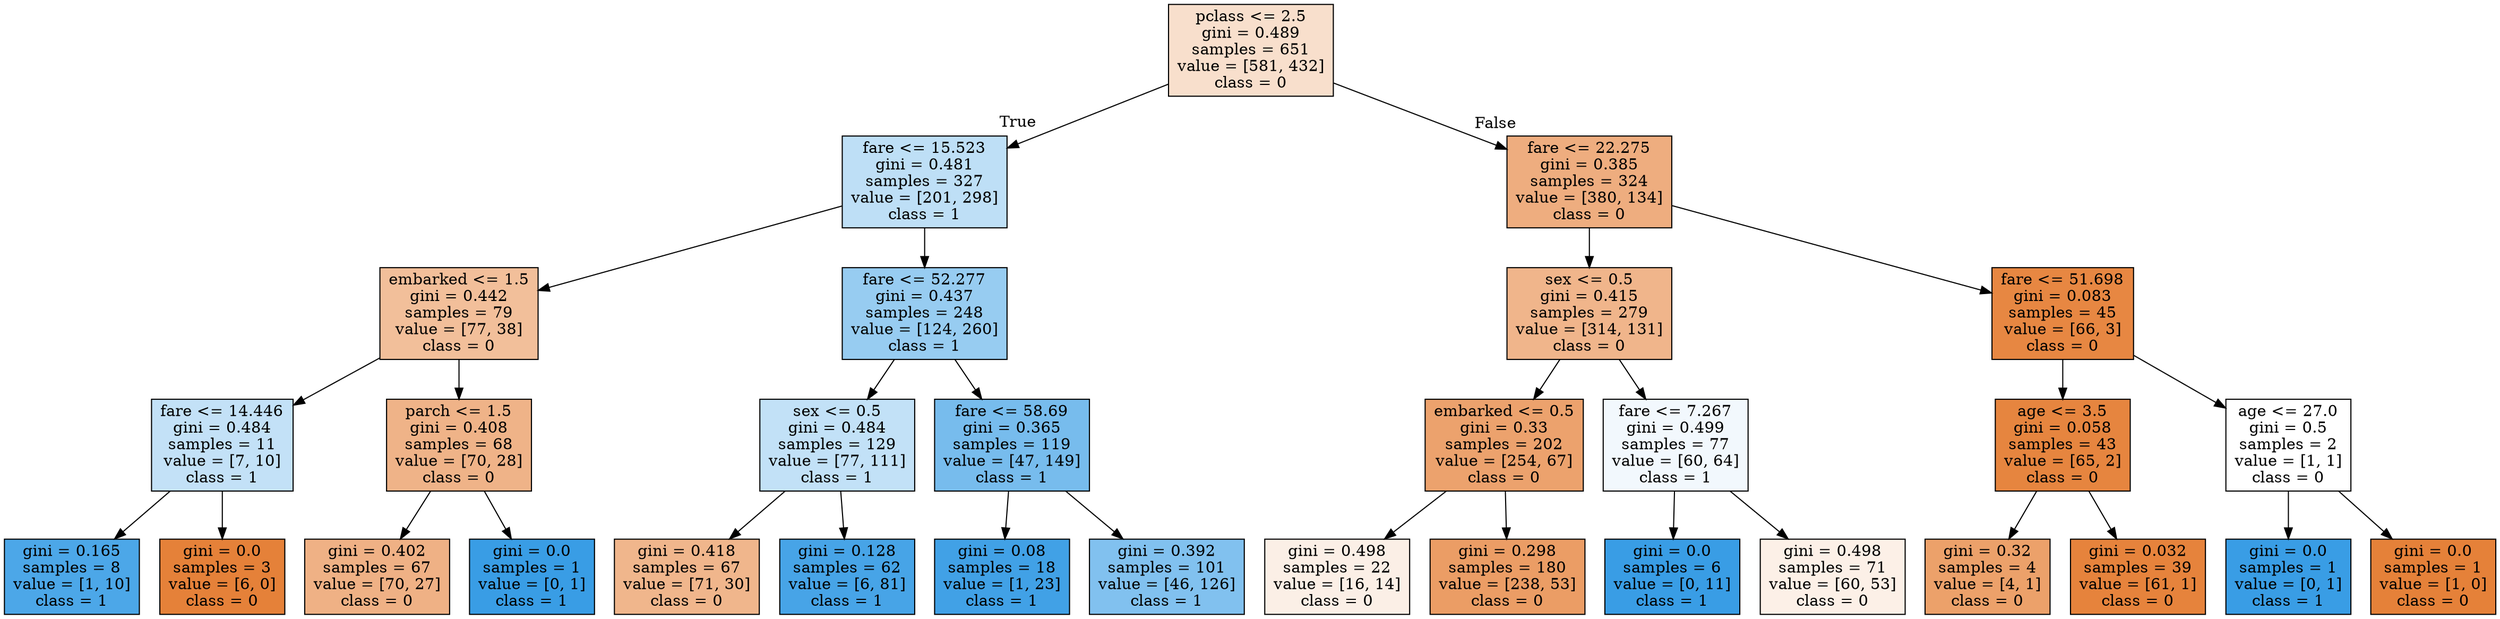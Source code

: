 digraph Tree {
node [shape=box, style="filled", color="black"] ;
graph [ranksep=equally, splines=polyline] ;
0 [label="pclass <= 2.5\ngini = 0.489\nsamples = 651\nvalue = [581, 432]\nclass = 0", fillcolor="#e5813941"] ;
1 [label="fare <= 15.523\ngini = 0.481\nsamples = 327\nvalue = [201, 298]\nclass = 1", fillcolor="#399de553"] ;
0 -> 1 [labeldistance=2.5, labelangle=45, headlabel="True"] ;
2 [label="embarked <= 1.5\ngini = 0.442\nsamples = 79\nvalue = [77, 38]\nclass = 0", fillcolor="#e5813981"] ;
1 -> 2 ;
3 [label="fare <= 14.446\ngini = 0.484\nsamples = 11\nvalue = [7, 10]\nclass = 1", fillcolor="#399de54d"] ;
2 -> 3 ;
4 [label="gini = 0.165\nsamples = 8\nvalue = [1, 10]\nclass = 1", fillcolor="#399de5e6"] ;
3 -> 4 ;
5 [label="gini = 0.0\nsamples = 3\nvalue = [6, 0]\nclass = 0", fillcolor="#e58139ff"] ;
3 -> 5 ;
6 [label="parch <= 1.5\ngini = 0.408\nsamples = 68\nvalue = [70, 28]\nclass = 0", fillcolor="#e5813999"] ;
2 -> 6 ;
7 [label="gini = 0.402\nsamples = 67\nvalue = [70, 27]\nclass = 0", fillcolor="#e581399d"] ;
6 -> 7 ;
8 [label="gini = 0.0\nsamples = 1\nvalue = [0, 1]\nclass = 1", fillcolor="#399de5ff"] ;
6 -> 8 ;
9 [label="fare <= 52.277\ngini = 0.437\nsamples = 248\nvalue = [124, 260]\nclass = 1", fillcolor="#399de585"] ;
1 -> 9 ;
10 [label="sex <= 0.5\ngini = 0.484\nsamples = 129\nvalue = [77, 111]\nclass = 1", fillcolor="#399de54e"] ;
9 -> 10 ;
11 [label="gini = 0.418\nsamples = 67\nvalue = [71, 30]\nclass = 0", fillcolor="#e5813993"] ;
10 -> 11 ;
12 [label="gini = 0.128\nsamples = 62\nvalue = [6, 81]\nclass = 1", fillcolor="#399de5ec"] ;
10 -> 12 ;
13 [label="fare <= 58.69\ngini = 0.365\nsamples = 119\nvalue = [47, 149]\nclass = 1", fillcolor="#399de5af"] ;
9 -> 13 ;
14 [label="gini = 0.08\nsamples = 18\nvalue = [1, 23]\nclass = 1", fillcolor="#399de5f4"] ;
13 -> 14 ;
15 [label="gini = 0.392\nsamples = 101\nvalue = [46, 126]\nclass = 1", fillcolor="#399de5a2"] ;
13 -> 15 ;
16 [label="fare <= 22.275\ngini = 0.385\nsamples = 324\nvalue = [380, 134]\nclass = 0", fillcolor="#e58139a5"] ;
0 -> 16 [labeldistance=2.5, labelangle=-45, headlabel="False"] ;
17 [label="sex <= 0.5\ngini = 0.415\nsamples = 279\nvalue = [314, 131]\nclass = 0", fillcolor="#e5813995"] ;
16 -> 17 ;
18 [label="embarked <= 0.5\ngini = 0.33\nsamples = 202\nvalue = [254, 67]\nclass = 0", fillcolor="#e58139bc"] ;
17 -> 18 ;
19 [label="gini = 0.498\nsamples = 22\nvalue = [16, 14]\nclass = 0", fillcolor="#e5813920"] ;
18 -> 19 ;
20 [label="gini = 0.298\nsamples = 180\nvalue = [238, 53]\nclass = 0", fillcolor="#e58139c6"] ;
18 -> 20 ;
21 [label="fare <= 7.267\ngini = 0.499\nsamples = 77\nvalue = [60, 64]\nclass = 1", fillcolor="#399de510"] ;
17 -> 21 ;
22 [label="gini = 0.0\nsamples = 6\nvalue = [0, 11]\nclass = 1", fillcolor="#399de5ff"] ;
21 -> 22 ;
23 [label="gini = 0.498\nsamples = 71\nvalue = [60, 53]\nclass = 0", fillcolor="#e581391e"] ;
21 -> 23 ;
24 [label="fare <= 51.698\ngini = 0.083\nsamples = 45\nvalue = [66, 3]\nclass = 0", fillcolor="#e58139f3"] ;
16 -> 24 ;
25 [label="age <= 3.5\ngini = 0.058\nsamples = 43\nvalue = [65, 2]\nclass = 0", fillcolor="#e58139f7"] ;
24 -> 25 ;
26 [label="gini = 0.32\nsamples = 4\nvalue = [4, 1]\nclass = 0", fillcolor="#e58139bf"] ;
25 -> 26 ;
27 [label="gini = 0.032\nsamples = 39\nvalue = [61, 1]\nclass = 0", fillcolor="#e58139fb"] ;
25 -> 27 ;
28 [label="age <= 27.0\ngini = 0.5\nsamples = 2\nvalue = [1, 1]\nclass = 0", fillcolor="#e5813900"] ;
24 -> 28 ;
29 [label="gini = 0.0\nsamples = 1\nvalue = [0, 1]\nclass = 1", fillcolor="#399de5ff"] ;
28 -> 29 ;
30 [label="gini = 0.0\nsamples = 1\nvalue = [1, 0]\nclass = 0", fillcolor="#e58139ff"] ;
28 -> 30 ;
{rank=same ; 0} ;
{rank=same ; 1; 16} ;
{rank=same ; 2; 9; 17; 24} ;
{rank=same ; 3; 6; 10; 13; 18; 21; 25; 28} ;
{rank=same ; 4; 5; 7; 8; 11; 12; 14; 15; 19; 20; 22; 23; 26; 27; 29; 30} ;
}